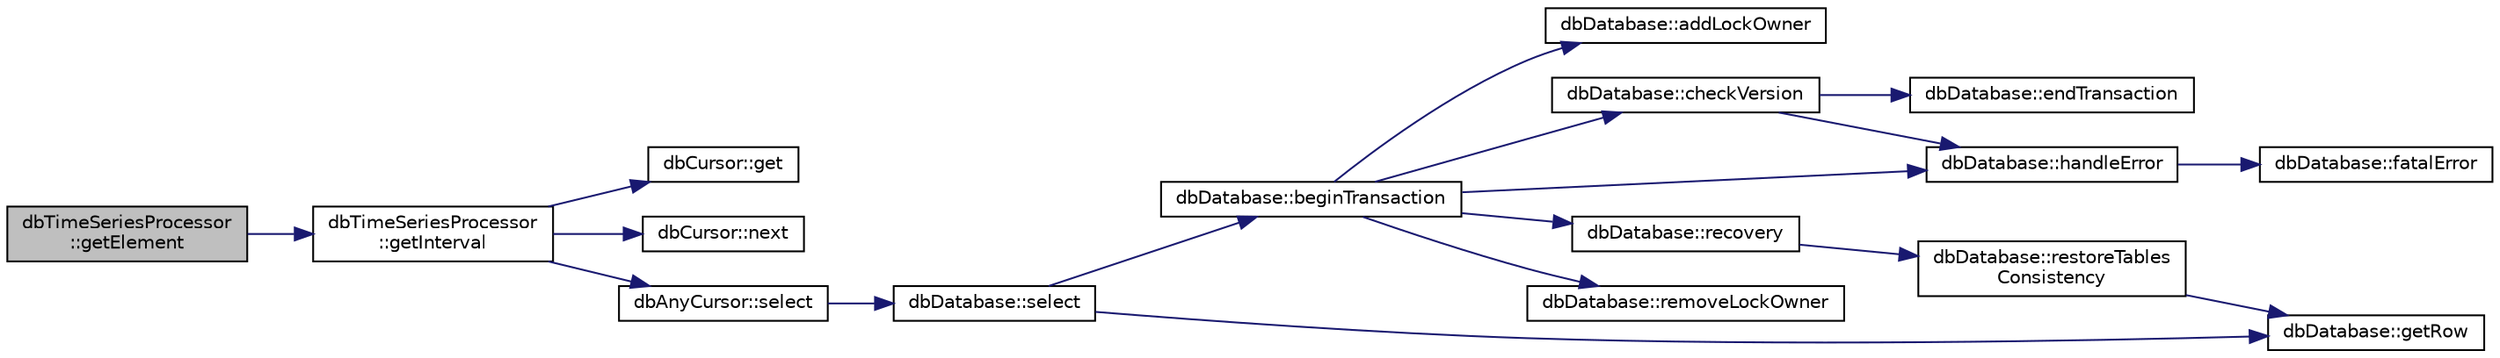digraph "dbTimeSeriesProcessor::getElement"
{
 // INTERACTIVE_SVG=YES
 // LATEX_PDF_SIZE
  edge [fontname="Helvetica",fontsize="10",labelfontname="Helvetica",labelfontsize="10"];
  node [fontname="Helvetica",fontsize="10",shape=record];
  rankdir="LR";
  Node1 [label="dbTimeSeriesProcessor\l::getElement",height=0.2,width=0.4,color="black", fillcolor="grey75", style="filled", fontcolor="black",tooltip=" "];
  Node1 -> Node2 [color="midnightblue",fontsize="10",style="solid",fontname="Helvetica"];
  Node2 [label="dbTimeSeriesProcessor\l::getInterval",height=0.2,width=0.4,color="black", fillcolor="white", style="filled",URL="$classdbTimeSeriesProcessor.html#a6d8740f44e6bcfdf2d8152e79038a0f1",tooltip=" "];
  Node2 -> Node3 [color="midnightblue",fontsize="10",style="solid",fontname="Helvetica"];
  Node3 [label="dbCursor::get",height=0.2,width=0.4,color="black", fillcolor="white", style="filled",URL="$classdbCursor.html#a09c68b6e705dce82b73c7fc6138059cd",tooltip=" "];
  Node2 -> Node4 [color="midnightblue",fontsize="10",style="solid",fontname="Helvetica"];
  Node4 [label="dbCursor::next",height=0.2,width=0.4,color="black", fillcolor="white", style="filled",URL="$classdbCursor.html#ab4f6dec72c4939d66876f5739f4311d5",tooltip=" "];
  Node2 -> Node5 [color="midnightblue",fontsize="10",style="solid",fontname="Helvetica"];
  Node5 [label="dbAnyCursor::select",height=0.2,width=0.4,color="black", fillcolor="white", style="filled",URL="$classdbAnyCursor.html#a74cce7a9edb87a583cce071530ac5a83",tooltip=" "];
  Node5 -> Node6 [color="midnightblue",fontsize="10",style="solid",fontname="Helvetica"];
  Node6 [label="dbDatabase::select",height=0.2,width=0.4,color="black", fillcolor="white", style="filled",URL="$classdbDatabase.html#a5c648267c177b06ece03c0b882dc3679",tooltip=" "];
  Node6 -> Node7 [color="midnightblue",fontsize="10",style="solid",fontname="Helvetica"];
  Node7 [label="dbDatabase::beginTransaction",height=0.2,width=0.4,color="black", fillcolor="white", style="filled",URL="$classdbDatabase.html#a67382226e535f25d8ea41e1a4a29c979",tooltip=" "];
  Node7 -> Node8 [color="midnightblue",fontsize="10",style="solid",fontname="Helvetica"];
  Node8 [label="dbDatabase::addLockOwner",height=0.2,width=0.4,color="black", fillcolor="white", style="filled",URL="$classdbDatabase.html#addf99cfff85de35ed30a025b8f892818",tooltip=" "];
  Node7 -> Node9 [color="midnightblue",fontsize="10",style="solid",fontname="Helvetica"];
  Node9 [label="dbDatabase::checkVersion",height=0.2,width=0.4,color="black", fillcolor="white", style="filled",URL="$classdbDatabase.html#a78274dd5406831e1a481ffdc5eaa0f16",tooltip=" "];
  Node9 -> Node10 [color="midnightblue",fontsize="10",style="solid",fontname="Helvetica"];
  Node10 [label="dbDatabase::endTransaction",height=0.2,width=0.4,color="black", fillcolor="white", style="filled",URL="$classdbDatabase.html#a9acf4cd1d0bb15ff2c5f9d39549d2ee3",tooltip=" "];
  Node9 -> Node11 [color="midnightblue",fontsize="10",style="solid",fontname="Helvetica"];
  Node11 [label="dbDatabase::handleError",height=0.2,width=0.4,color="black", fillcolor="white", style="filled",URL="$classdbDatabase.html#a239cb01cd3eee54d5ae50763259037c8",tooltip=" "];
  Node11 -> Node12 [color="midnightblue",fontsize="10",style="solid",fontname="Helvetica"];
  Node12 [label="dbDatabase::fatalError",height=0.2,width=0.4,color="black", fillcolor="white", style="filled",URL="$classdbDatabase.html#a7ae83e7bc84e4a52e34b6ed821ee05fd",tooltip=" "];
  Node7 -> Node11 [color="midnightblue",fontsize="10",style="solid",fontname="Helvetica"];
  Node7 -> Node13 [color="midnightblue",fontsize="10",style="solid",fontname="Helvetica"];
  Node13 [label="dbDatabase::recovery",height=0.2,width=0.4,color="black", fillcolor="white", style="filled",URL="$classdbDatabase.html#a5154bf2d07f0f7fa55752ad992d41dd4",tooltip=" "];
  Node13 -> Node14 [color="midnightblue",fontsize="10",style="solid",fontname="Helvetica"];
  Node14 [label="dbDatabase::restoreTables\lConsistency",height=0.2,width=0.4,color="black", fillcolor="white", style="filled",URL="$classdbDatabase.html#a3b5a75006ec8ddb05076fe2b058a9791",tooltip=" "];
  Node14 -> Node15 [color="midnightblue",fontsize="10",style="solid",fontname="Helvetica"];
  Node15 [label="dbDatabase::getRow",height=0.2,width=0.4,color="black", fillcolor="white", style="filled",URL="$classdbDatabase.html#a7bff04ecc071c89a2e9d27fda8cd326e",tooltip=" "];
  Node7 -> Node16 [color="midnightblue",fontsize="10",style="solid",fontname="Helvetica"];
  Node16 [label="dbDatabase::removeLockOwner",height=0.2,width=0.4,color="black", fillcolor="white", style="filled",URL="$classdbDatabase.html#a813899e7266817ae8bbd08efb18512f5",tooltip=" "];
  Node6 -> Node15 [color="midnightblue",fontsize="10",style="solid",fontname="Helvetica"];
}

